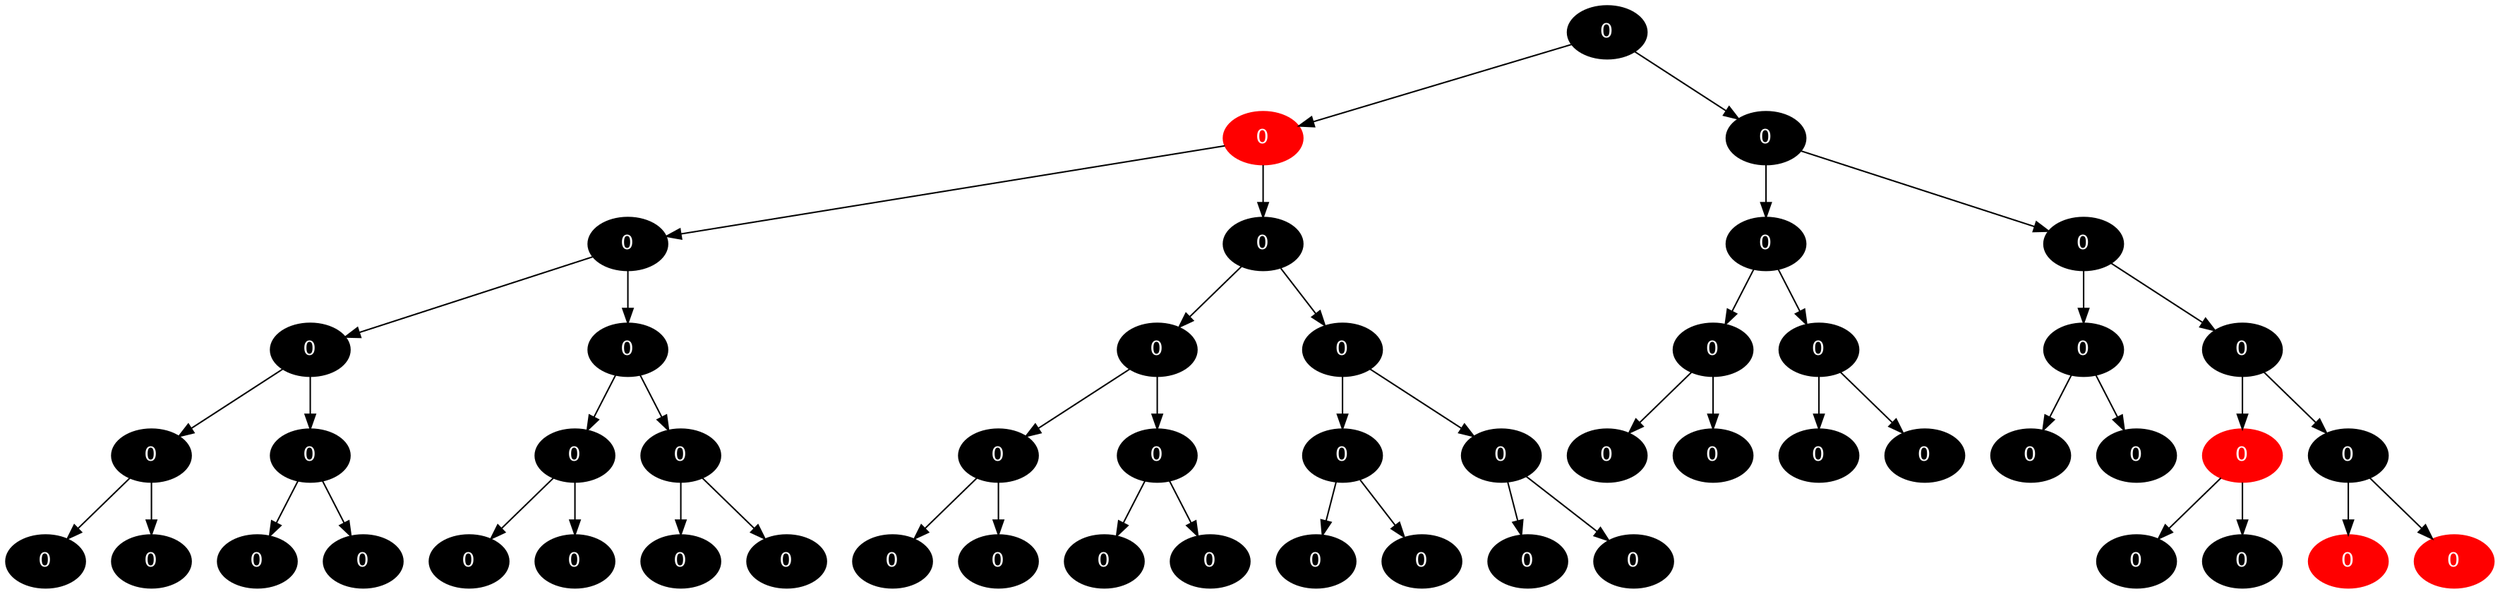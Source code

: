 digraph G{ 
node [style=filled, fontcolor=white];
n0[label="0", color=black];
n0 -> n1;
n1[label="0", color=red];
n1 -> n2;
n2[label="0", color=black];
n2 -> n3;
n3[label="0", color=black];
n3 -> n4;
n4[label="0", color=black];
n4 -> n5;
n5[label="0", color=black];
n4 -> n6;
n6[label="0", color=black];
n3 -> n7;
n7[label="0", color=black];
n7 -> n8;
n8[label="0", color=black];
n7 -> n9;
n9[label="0", color=black];
n2 -> n10;
n10[label="0", color=black];
n10 -> n11;
n11[label="0", color=black];
n11 -> n12;
n12[label="0", color=black];
n11 -> n13;
n13[label="0", color=black];
n10 -> n14;
n14[label="0", color=black];
n14 -> n15;
n15[label="0", color=black];
n14 -> n16;
n16[label="0", color=black];
n1 -> n17;
n17[label="0", color=black];
n17 -> n18;
n18[label="0", color=black];
n18 -> n19;
n19[label="0", color=black];
n19 -> n20;
n20[label="0", color=black];
n19 -> n21;
n21[label="0", color=black];
n18 -> n22;
n22[label="0", color=black];
n22 -> n23;
n23[label="0", color=black];
n22 -> n24;
n24[label="0", color=black];
n17 -> n25;
n25[label="0", color=black];
n25 -> n26;
n26[label="0", color=black];
n26 -> n27;
n27[label="0", color=black];
n26 -> n28;
n28[label="0", color=black];
n25 -> n29;
n29[label="0", color=black];
n29 -> n30;
n30[label="0", color=black];
n29 -> n31;
n31[label="0", color=black];
n0 -> n32;
n32[label="0", color=black];
n32 -> n33;
n33[label="0", color=black];
n33 -> n34;
n34[label="0", color=black];
n34 -> n35;
n35[label="0", color=black];
n34 -> n36;
n36[label="0", color=black];
n33 -> n37;
n37[label="0", color=black];
n37 -> n38;
n38[label="0", color=black];
n37 -> n39;
n39[label="0", color=black];
n32 -> n40;
n40[label="0", color=black];
n40 -> n41;
n41[label="0", color=black];
n41 -> n42;
n42[label="0", color=black];
n41 -> n43;
n43[label="0", color=black];
n40 -> n44;
n44[label="0", color=black];
n44 -> n45;
n45[label="0", color=red];
n45 -> n46;
n46[label="0", color=black];
n45 -> n47;
n47[label="0", color=black];
n44 -> n48;
n48[label="0", color=black];
n48 -> n49;
n49[label="0", color=red];
n48 -> n50;
n50[label="0", color=red];
}
